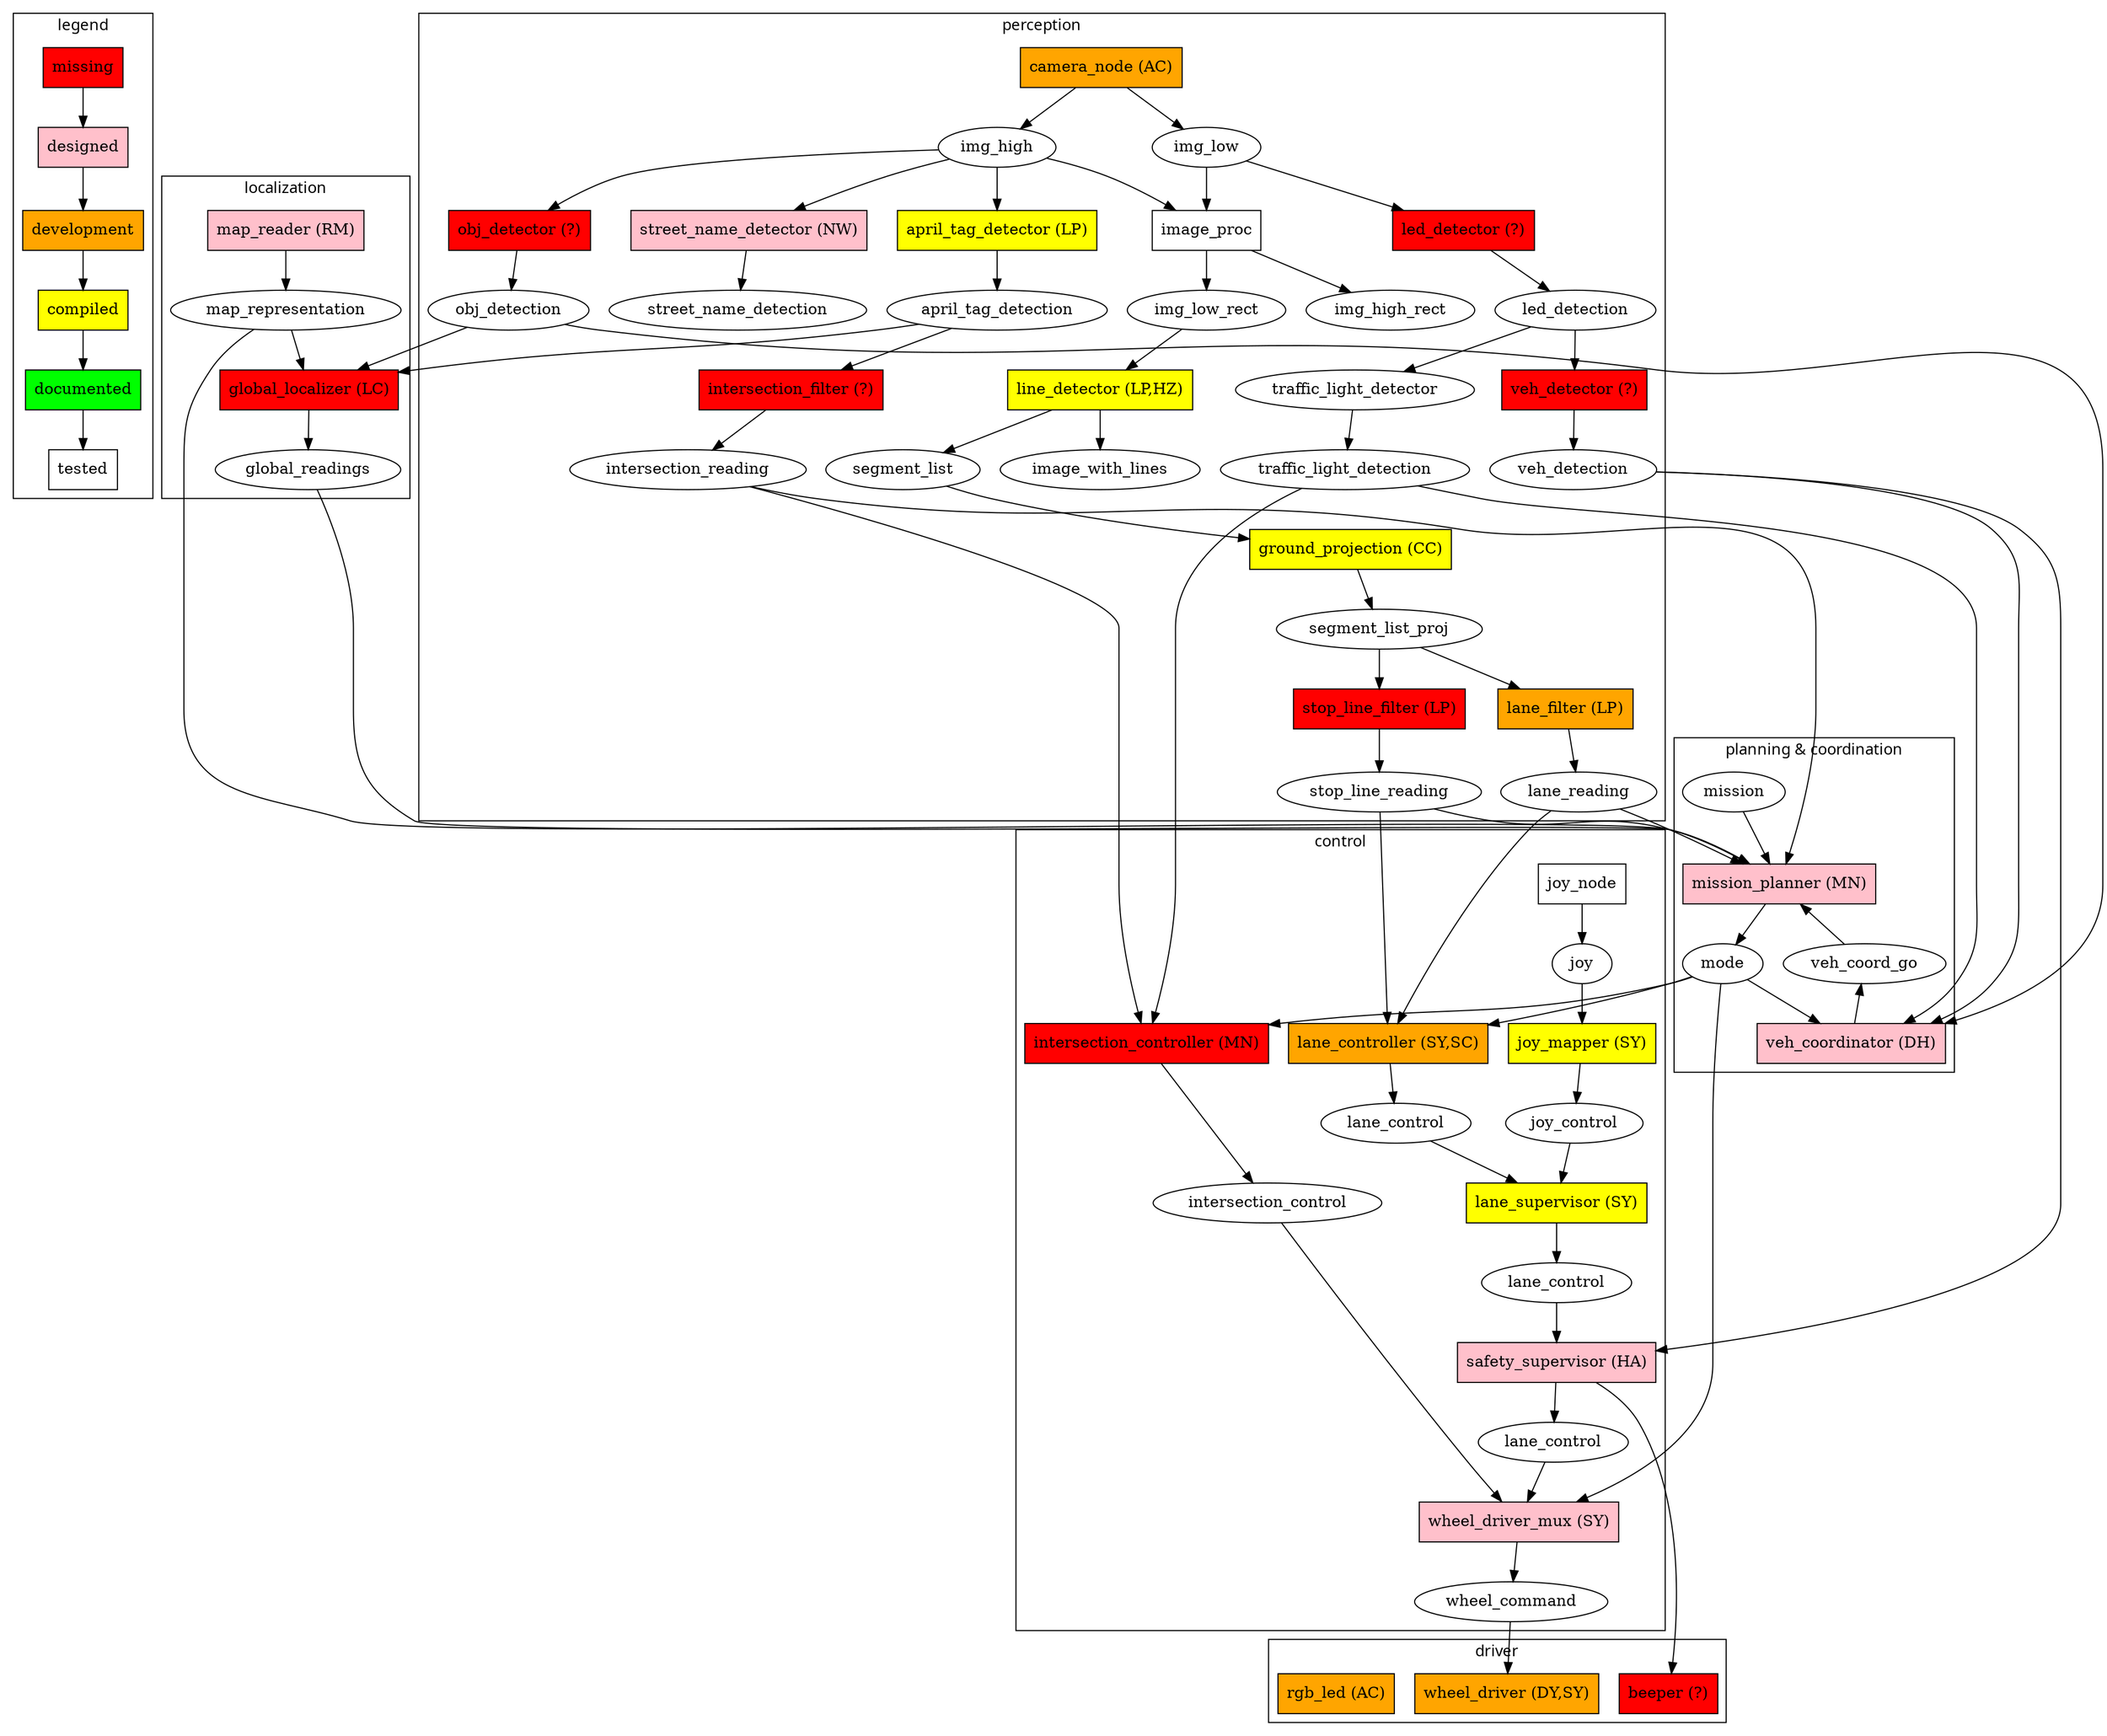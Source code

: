 digraph D {
	fontname="sans";


	subgraph cluster_legend{
		label="legend"
		// ROS Topics
		//topic_name;
		// ROS Nodes
		node [shape=box,fillcolor=white,style=filled];
		missing [label="missing", fillcolor=red];
		designed [label="designed", fillcolor=pink];
		development [label="development", fillcolor=orange];
		compiled [label="compiled", fillcolor=yellow];
		documented [label="documented", fillcolor=green];
		tested [label="tested", fillcolor=white];
		// Connection
		missing->designed->development->compiled->documented->tested;
		//node_name -> topic_name [label="publish"];
		//topic_name -> node_name [label="subscribe"];
	}


	// ==== Nodes Definition ==== //
	node [shape=box,style=filled];
	subgraph node_missing{
		node [fillcolor=red];
		global_localizer[label="global_localizer (LC)"];
		intersection_filter[label="intersection_filter (?)"];
		intersection_controller[label="intersection_controller (MN)"];
		stop_line_filter[label="stop_line_filter (LP)"];
		led_detector[label="led_detector (?)"];
		obj_detector[label="obj_detector (?)"];
		beeper[label="beeper (?)"];
		veh_detector[label="veh_detector (?)"];
	}
	subgraph node_designed{
		node [fillcolor=pink];
		mission_planner[label="mission_planner (MN)"];
		street_name_detector[label="street_name_detector (NW)"];
		safety_supervisor[label="safety_supervisor (HA)"];
		map_reader[label="map_reader (RM)"];
		veh_coordinator[label="veh_coordinator (DH)"]
		wheel_driver_mux[label="wheel_driver_mux (SY)"]
	}
	subgraph node_development{
		node [fillcolor=orange];
		wheel_driver[label="wheel_driver (DY,SY)"];
		rgb_led[label="rgb_led (AC)"];
		camera_node[label="camera_node (AC)"];
		lane_filter[label="lane_filter (LP)"]; 
		lane_controller[label="lane_controller (SY,SC)"];
	}
	subgraph node_compiled{
		node [fillcolor=yellow];
		line_detector[label="line_detector (LP,HZ)"];
		april_tag_detector[label="april_tag_detector (LP)"];
		lane_supervisor[label="lane_supervisor (SY)"];
		joy_mapper[label="joy_mapper (SY)"];
		ground_projection[label="ground_projection (CC)"]
	}
	subgraph node_documented{
		node [fillcolor=green];
	}
	subgraph node_tested{
		node [fillcolor=white];
		joy_node[label="joy_node"];
		image_proc;
	}

	// Nodes Definition

	//{rank=max; wheel_driver;beeper;rgb_led}
	//{rank=min; map_reader;joy_node;camera_node}

	//subgraph node_test {
		//node[shape=box,fillcolor=red];
		//street_name_detector;
		//joy_node;
		//joy_mapper;
	//}

	// Topics
	node [shape=ellipse,style=""];
	//{rank=same; mission; joy; map_representation;}
	map_representation;
	img_low;
	img_high;
	segment_list;
	segment_list_proj;
	image_with_lines;
	lane_reading; //LaneReading: y, phi, sigma_y, sigma_phi, status
	lane_control;
	lane_control_sup[label="lane_control"];
	lane_control_safe[label="lane_control"];
	april_tag_detection;
	led_detection;
	veh_detection;
	traffic_light_detection;
	intersection_reading;
	obj_detection;
	global_readings;
	stop_line_reading;
	mode;
	mission;
	joy_control;
	intersection_control;
	street_name_detection;
	img_low_rect;
	img_high_rect;
	veh_coord_go;
	wheel_command;

	subgraph cluster_perception{
		label="perception"
		// Nodes
		camera_node;
		obj_detector;
		line_detector;
		lane_filter;
		april_tag_detector;
		april_tag_detection;
		led_detector;
		veh_detector;
		stop_line_filter;
		traffic_light_detector;
		intersection_filter;
		street_name_detector;
		image_proc;
		ground_projection;
		// Topics
		segment_list;
		segment_list_proj;
		img_low;
		img_high;
		april_tag_detection;
		lane_reading;
		image_with_lines;
		obj_detection;
		led_detection;
		veh_detection;
		stop_line_reading;
		traffic_light_detection;
		intersection_reading;
		street_name_detection;
		img_low_rect;
		img_high_rect;
	}

	subgraph cluster_control{
		label="control"
		// Nodes
		joy_node;
		joy_mapper;
		lane_controller;
		intersection_controller;
		lane_supervisor;
		safety_supervisor;
		wheel_driver_mux;
		// Topics
		joy_control;
		joy;
		lane_control;
		lane_control_sup;
		lane_control_safe;
		intersection_control;
		wheel_command;
		{rank=same; intersection_controller;lane_controller;}
	}

	subgraph cluster_localization{
		label="localization"
		// Nodes
		map_reader;
		global_localizer;

		// Topics
		map_representation;
		global_readings;
	}

	subgraph cluster_planning{
		label="planning & coordination"
		// Nodes
		mission_planner;
		veh_coordinator;
		// Topics
		veh_coord_go;
		mission;
		mode;
	}

	subgraph cluster_driver{
		label="driver"
		// Nodes
		wheel_driver;
		beeper;
		rgb_led;
	}


	// Connections
	img_low->image_proc;
	img_high->image_proc;
	image_proc->img_low_rect;
	image_proc->img_high_rect;

	camera_node->img_high;
	camera_node->img_low;		

	img_low_rect->line_detector;
	img_low->led_detector;
	
	img_high->april_tag_detector;
	img_high->obj_detector;

	img_high->street_name_detector;
	street_name_detector->street_name_detection;

	led_detector->led_detection;
	led_detection->veh_detector;
	led_detection->traffic_light_detector;
	
	veh_detector->veh_detection;
	traffic_light_detector->traffic_light_detection;
	
	intersection_filter->intersection_reading;
	
	line_detector->segment_list #[label="SegmentList.msg"];
	line_detector->image_with_lines #[label="sensor_msgs/Image.msg"]
	
	segment_list_proj->stop_line_filter;
	segment_list_proj->lane_filter;

	lane_filter->lane_reading #[label="LaneReading.msg"];
	lane_reading->lane_controller #[label="LaneReading.msg"];
	lane_reading->mission_planner;

	stop_line_filter->stop_line_reading;
	stop_line_reading->lane_controller;
	stop_line_reading->mission_planner;
	
	obj_detector->obj_detection;
	obj_detection->global_localizer;
	april_tag_detector->april_tag_detection;
	april_tag_detection->intersection_filter;
	april_tag_detection->global_localizer;
	global_localizer->global_readings;
	
	map_reader -> map_representation;
	map_representation->global_localizer;
	map_representation->mission_planner;
	
	joy_node->joy->joy_mapper->joy_control;
	joy_control-> lane_supervisor #[label="CarControl.msg"];
	lane_controller->lane_control;
	lane_control-> lane_supervisor #[label="CarControl.msg"];
	lane_supervisor-> lane_control_sup;
	lane_control_sup->safety_supervisor;
	safety_supervisor->lane_control_safe;
	safety_supervisor->beeper;
	
	intersection_reading->intersection_controller;
	intersection_reading->mission_planner;
	traffic_light_detection->intersection_controller;

	veh_detection->safety_supervisor;
	intersection_controller->intersection_control;
	global_readings->mission_planner;
	mission_planner->mode;
	mission->mission_planner;

	segment_list->ground_projection;
	ground_projection->segment_list_proj;

	obj_detection->veh_coordinator;
	veh_detection->veh_coordinator;
	traffic_light_detection->veh_coordinator;
	//veh_coord_go->mission_planner;
	veh_coord_go->veh_coordinator [dir=back];
	mission_planner->veh_coord_go [dir=back];

	mode->veh_coordinator;
	mode->lane_controller;
	mode->intersection_controller;

	mode->wheel_driver_mux;
	lane_control_safe->wheel_driver_mux;
	intersection_control->wheel_driver_mux;
	wheel_driver_mux->wheel_command;
	wheel_command->wheel_driver;

	//TODO annotate msg type.
}
